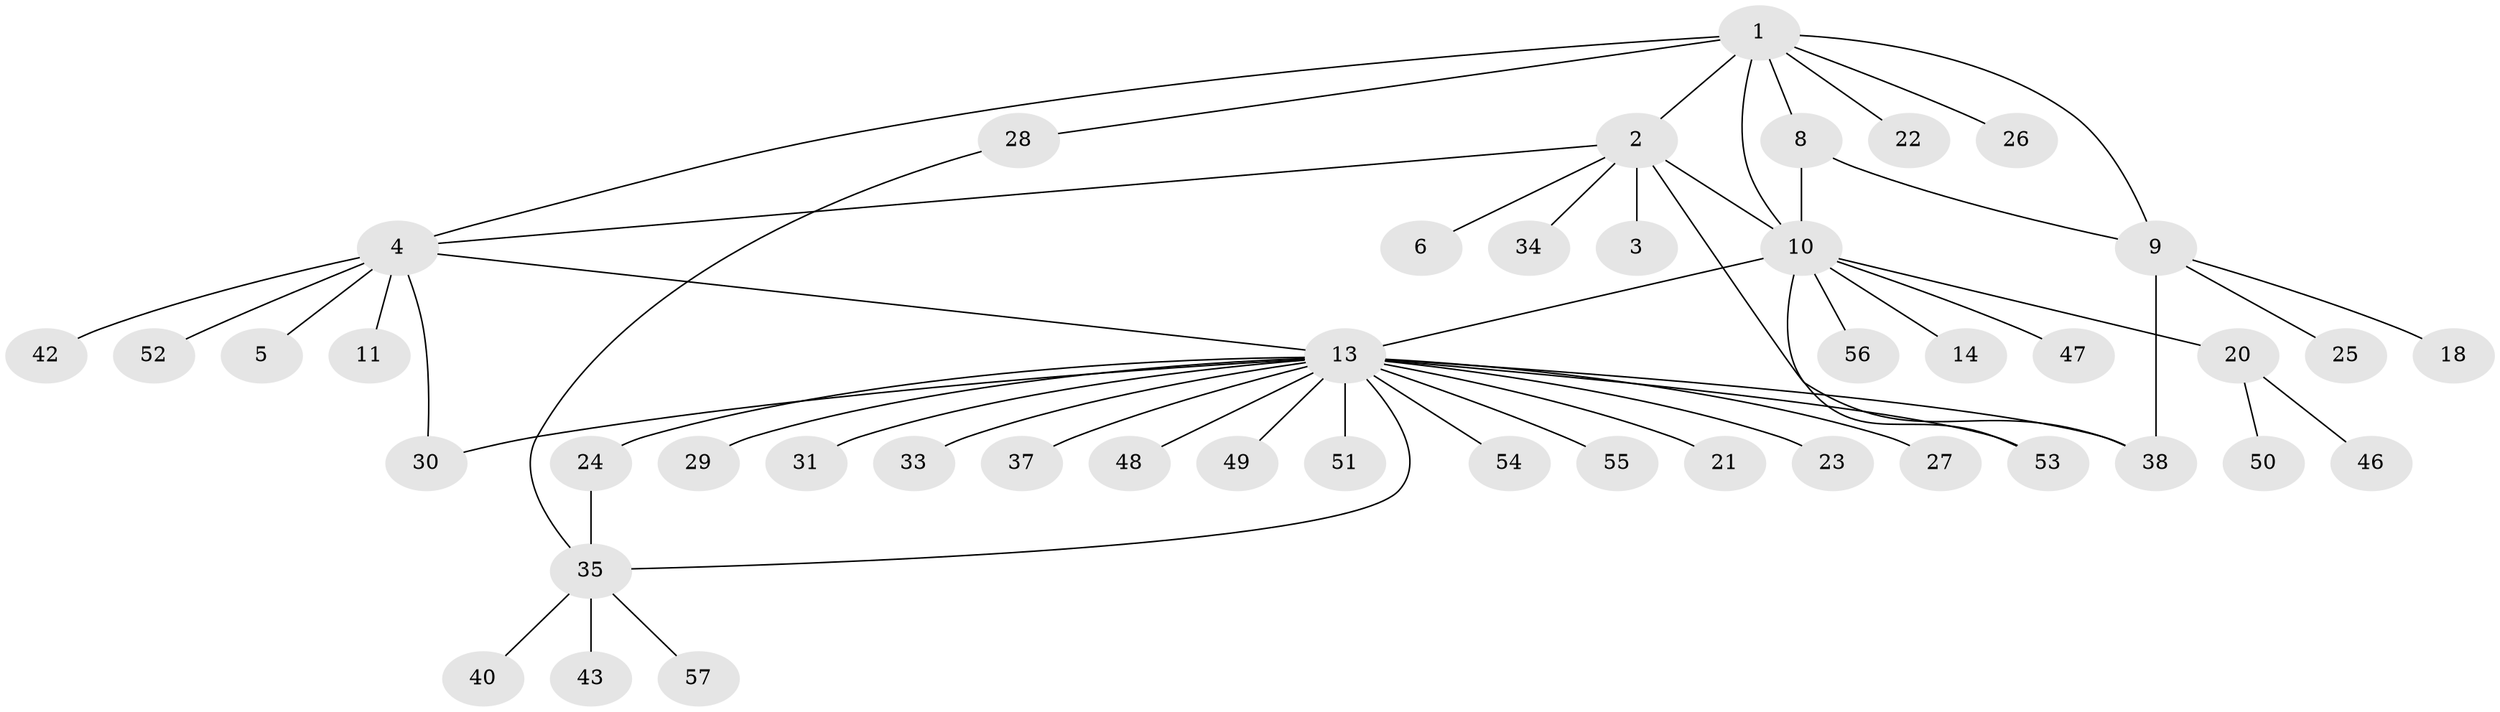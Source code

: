 // original degree distribution, {8: 0.03508771929824561, 9: 0.017543859649122806, 2: 0.21052631578947367, 1: 0.5614035087719298, 3: 0.05263157894736842, 4: 0.03508771929824561, 6: 0.05263157894736842, 10: 0.017543859649122806, 12: 0.017543859649122806}
// Generated by graph-tools (version 1.1) at 2025/11/02/27/25 16:11:11]
// undirected, 45 vertices, 55 edges
graph export_dot {
graph [start="1"]
  node [color=gray90,style=filled];
  1 [super="+7"];
  2 [super="+36"];
  3 [super="+44"];
  4 [super="+16"];
  5 [super="+15"];
  6;
  8 [super="+41"];
  9 [super="+19"];
  10 [super="+12"];
  11;
  13 [super="+17"];
  14;
  18;
  20 [super="+32"];
  21;
  22;
  23;
  24;
  25;
  26;
  27;
  28;
  29;
  30;
  31;
  33;
  34 [super="+45"];
  35 [super="+39"];
  37;
  38;
  40;
  42;
  43;
  46;
  47;
  48;
  49;
  50;
  51;
  52;
  53;
  54;
  55;
  56;
  57;
  1 -- 2;
  1 -- 4;
  1 -- 8;
  1 -- 9;
  1 -- 10;
  1 -- 22;
  1 -- 28;
  1 -- 26;
  2 -- 3;
  2 -- 6;
  2 -- 10 [weight=2];
  2 -- 34;
  2 -- 38;
  2 -- 4;
  4 -- 5;
  4 -- 11;
  4 -- 13;
  4 -- 30;
  4 -- 42;
  4 -- 52;
  8 -- 9;
  8 -- 10;
  9 -- 18;
  9 -- 38;
  9 -- 25;
  10 -- 20;
  10 -- 47;
  10 -- 53;
  10 -- 56;
  10 -- 13;
  10 -- 14;
  13 -- 21;
  13 -- 27;
  13 -- 30;
  13 -- 35;
  13 -- 38;
  13 -- 51 [weight=2];
  13 -- 53;
  13 -- 54;
  13 -- 33;
  13 -- 37;
  13 -- 48;
  13 -- 49;
  13 -- 23;
  13 -- 55;
  13 -- 24;
  13 -- 29;
  13 -- 31;
  20 -- 46;
  20 -- 50;
  24 -- 35;
  28 -- 35;
  35 -- 40;
  35 -- 43;
  35 -- 57;
}

